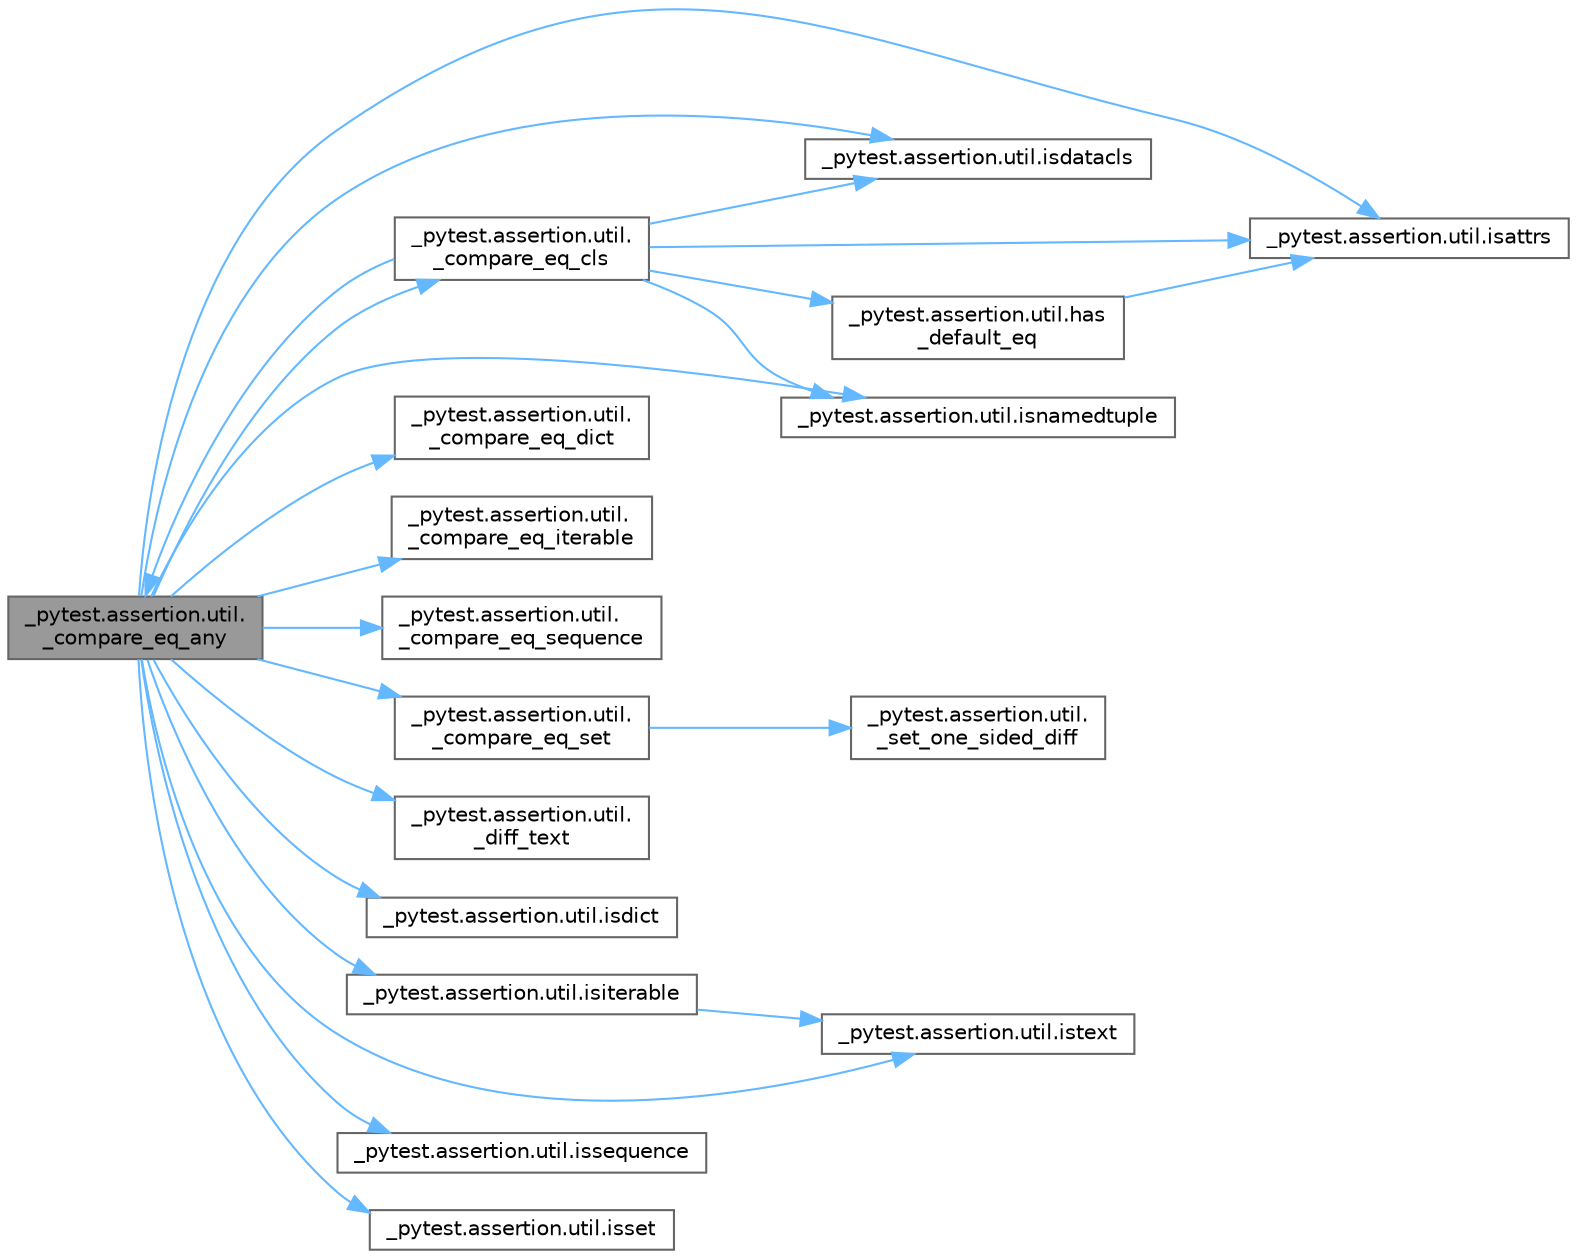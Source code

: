 digraph "_pytest.assertion.util._compare_eq_any"
{
 // LATEX_PDF_SIZE
  bgcolor="transparent";
  edge [fontname=Helvetica,fontsize=10,labelfontname=Helvetica,labelfontsize=10];
  node [fontname=Helvetica,fontsize=10,shape=box,height=0.2,width=0.4];
  rankdir="LR";
  Node1 [id="Node000001",label="_pytest.assertion.util.\l_compare_eq_any",height=0.2,width=0.4,color="gray40", fillcolor="grey60", style="filled", fontcolor="black",tooltip=" "];
  Node1 -> Node2 [id="edge1_Node000001_Node000002",color="steelblue1",style="solid",tooltip=" "];
  Node2 [id="Node000002",label="_pytest.assertion.util.\l_compare_eq_cls",height=0.2,width=0.4,color="grey40", fillcolor="white", style="filled",URL="$namespace__pytest_1_1assertion_1_1util.html#a7fe36bdd07837a8e9c93c54031dea6e4",tooltip=" "];
  Node2 -> Node1 [id="edge2_Node000002_Node000001",color="steelblue1",style="solid",tooltip=" "];
  Node2 -> Node3 [id="edge3_Node000002_Node000003",color="steelblue1",style="solid",tooltip=" "];
  Node3 [id="Node000003",label="_pytest.assertion.util.has\l_default_eq",height=0.2,width=0.4,color="grey40", fillcolor="white", style="filled",URL="$namespace__pytest_1_1assertion_1_1util.html#aa8b348aa65a6c9181243b27b77c56220",tooltip=" "];
  Node3 -> Node4 [id="edge4_Node000003_Node000004",color="steelblue1",style="solid",tooltip=" "];
  Node4 [id="Node000004",label="_pytest.assertion.util.isattrs",height=0.2,width=0.4,color="grey40", fillcolor="white", style="filled",URL="$namespace__pytest_1_1assertion_1_1util.html#aeaddcc9a2d6af026b4a32852abb1c669",tooltip=" "];
  Node2 -> Node4 [id="edge5_Node000002_Node000004",color="steelblue1",style="solid",tooltip=" "];
  Node2 -> Node5 [id="edge6_Node000002_Node000005",color="steelblue1",style="solid",tooltip=" "];
  Node5 [id="Node000005",label="_pytest.assertion.util.isdatacls",height=0.2,width=0.4,color="grey40", fillcolor="white", style="filled",URL="$namespace__pytest_1_1assertion_1_1util.html#afe4fe4d14336b414d6b4909c5f5e4106",tooltip=" "];
  Node2 -> Node6 [id="edge7_Node000002_Node000006",color="steelblue1",style="solid",tooltip=" "];
  Node6 [id="Node000006",label="_pytest.assertion.util.isnamedtuple",height=0.2,width=0.4,color="grey40", fillcolor="white", style="filled",URL="$namespace__pytest_1_1assertion_1_1util.html#a83102cdcbee3b2e87b377626e1c18447",tooltip=" "];
  Node1 -> Node7 [id="edge8_Node000001_Node000007",color="steelblue1",style="solid",tooltip=" "];
  Node7 [id="Node000007",label="_pytest.assertion.util.\l_compare_eq_dict",height=0.2,width=0.4,color="grey40", fillcolor="white", style="filled",URL="$namespace__pytest_1_1assertion_1_1util.html#ad252e29d1f747378323b92637478bbf9",tooltip=" "];
  Node1 -> Node8 [id="edge9_Node000001_Node000008",color="steelblue1",style="solid",tooltip=" "];
  Node8 [id="Node000008",label="_pytest.assertion.util.\l_compare_eq_iterable",height=0.2,width=0.4,color="grey40", fillcolor="white", style="filled",URL="$namespace__pytest_1_1assertion_1_1util.html#a0d782fb708a07e82892bc91a6e300ffe",tooltip=" "];
  Node1 -> Node9 [id="edge10_Node000001_Node000009",color="steelblue1",style="solid",tooltip=" "];
  Node9 [id="Node000009",label="_pytest.assertion.util.\l_compare_eq_sequence",height=0.2,width=0.4,color="grey40", fillcolor="white", style="filled",URL="$namespace__pytest_1_1assertion_1_1util.html#a8d288574beb1caa347cce1e6ce82a62a",tooltip=" "];
  Node1 -> Node10 [id="edge11_Node000001_Node000010",color="steelblue1",style="solid",tooltip=" "];
  Node10 [id="Node000010",label="_pytest.assertion.util.\l_compare_eq_set",height=0.2,width=0.4,color="grey40", fillcolor="white", style="filled",URL="$namespace__pytest_1_1assertion_1_1util.html#af91fb98149c563da8370f9f07f1b2da2",tooltip=" "];
  Node10 -> Node11 [id="edge12_Node000010_Node000011",color="steelblue1",style="solid",tooltip=" "];
  Node11 [id="Node000011",label="_pytest.assertion.util.\l_set_one_sided_diff",height=0.2,width=0.4,color="grey40", fillcolor="white", style="filled",URL="$namespace__pytest_1_1assertion_1_1util.html#a2970c56a957686a59acf06ff8b7c9f15",tooltip=" "];
  Node1 -> Node12 [id="edge13_Node000001_Node000012",color="steelblue1",style="solid",tooltip=" "];
  Node12 [id="Node000012",label="_pytest.assertion.util.\l_diff_text",height=0.2,width=0.4,color="grey40", fillcolor="white", style="filled",URL="$namespace__pytest_1_1assertion_1_1util.html#a299199539bf339c086de170655ee0728",tooltip=" "];
  Node1 -> Node4 [id="edge14_Node000001_Node000004",color="steelblue1",style="solid",tooltip=" "];
  Node1 -> Node5 [id="edge15_Node000001_Node000005",color="steelblue1",style="solid",tooltip=" "];
  Node1 -> Node13 [id="edge16_Node000001_Node000013",color="steelblue1",style="solid",tooltip=" "];
  Node13 [id="Node000013",label="_pytest.assertion.util.isdict",height=0.2,width=0.4,color="grey40", fillcolor="white", style="filled",URL="$namespace__pytest_1_1assertion_1_1util.html#af97f806277635dee3c91970615f783ee",tooltip=" "];
  Node1 -> Node14 [id="edge17_Node000001_Node000014",color="steelblue1",style="solid",tooltip=" "];
  Node14 [id="Node000014",label="_pytest.assertion.util.isiterable",height=0.2,width=0.4,color="grey40", fillcolor="white", style="filled",URL="$namespace__pytest_1_1assertion_1_1util.html#a11312b44a3352359c32ea708b5154dd2",tooltip=" "];
  Node14 -> Node15 [id="edge18_Node000014_Node000015",color="steelblue1",style="solid",tooltip=" "];
  Node15 [id="Node000015",label="_pytest.assertion.util.istext",height=0.2,width=0.4,color="grey40", fillcolor="white", style="filled",URL="$namespace__pytest_1_1assertion_1_1util.html#a86397ed6aa1376ef9be55fe1eed6207b",tooltip=" "];
  Node1 -> Node6 [id="edge19_Node000001_Node000006",color="steelblue1",style="solid",tooltip=" "];
  Node1 -> Node16 [id="edge20_Node000001_Node000016",color="steelblue1",style="solid",tooltip=" "];
  Node16 [id="Node000016",label="_pytest.assertion.util.issequence",height=0.2,width=0.4,color="grey40", fillcolor="white", style="filled",URL="$namespace__pytest_1_1assertion_1_1util.html#a322d5d19bf8207d0e9d5f5d2d2d21de8",tooltip=" "];
  Node1 -> Node17 [id="edge21_Node000001_Node000017",color="steelblue1",style="solid",tooltip=" "];
  Node17 [id="Node000017",label="_pytest.assertion.util.isset",height=0.2,width=0.4,color="grey40", fillcolor="white", style="filled",URL="$namespace__pytest_1_1assertion_1_1util.html#a08c7e0f13283b8ba1f579f62074acaa0",tooltip=" "];
  Node1 -> Node15 [id="edge22_Node000001_Node000015",color="steelblue1",style="solid",tooltip=" "];
}
